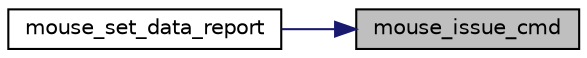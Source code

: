 digraph "mouse_issue_cmd"
{
 // LATEX_PDF_SIZE
  edge [fontname="Helvetica",fontsize="10",labelfontname="Helvetica",labelfontsize="10"];
  node [fontname="Helvetica",fontsize="10",shape=record];
  rankdir="RL";
  Node1 [label="mouse_issue_cmd",height=0.2,width=0.4,color="black", fillcolor="grey75", style="filled", fontcolor="black",tooltip="Issues command to mouse."];
  Node1 -> Node2 [dir="back",color="midnightblue",fontsize="10",style="solid",fontname="Helvetica"];
  Node2 [label="mouse_set_data_report",height=0.2,width=0.4,color="black", fillcolor="white", style="filled",URL="$group__mouse.html#gabf4140d9d2b0a560eb7910b635bc89fb",tooltip="Sets data report mode for mouse."];
}
